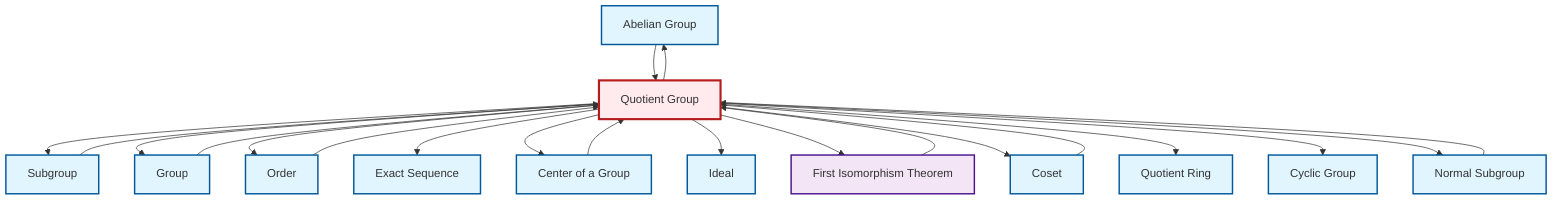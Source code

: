 graph TD
    classDef definition fill:#e1f5fe,stroke:#01579b,stroke-width:2px
    classDef theorem fill:#f3e5f5,stroke:#4a148c,stroke-width:2px
    classDef axiom fill:#fff3e0,stroke:#e65100,stroke-width:2px
    classDef example fill:#e8f5e9,stroke:#1b5e20,stroke-width:2px
    classDef current fill:#ffebee,stroke:#b71c1c,stroke-width:3px
    def-cyclic-group["Cyclic Group"]:::definition
    def-abelian-group["Abelian Group"]:::definition
    def-group["Group"]:::definition
    def-ideal["Ideal"]:::definition
    def-normal-subgroup["Normal Subgroup"]:::definition
    def-center-of-group["Center of a Group"]:::definition
    thm-first-isomorphism["First Isomorphism Theorem"]:::theorem
    def-coset["Coset"]:::definition
    def-quotient-ring["Quotient Ring"]:::definition
    def-order["Order"]:::definition
    def-quotient-group["Quotient Group"]:::definition
    def-exact-sequence["Exact Sequence"]:::definition
    def-subgroup["Subgroup"]:::definition
    def-quotient-group --> def-subgroup
    def-center-of-group --> def-quotient-group
    def-quotient-group --> def-group
    def-coset --> def-quotient-group
    def-group --> def-quotient-group
    def-quotient-group --> def-order
    def-quotient-group --> def-exact-sequence
    def-quotient-group --> def-center-of-group
    def-normal-subgroup --> def-quotient-group
    def-quotient-group --> def-ideal
    def-quotient-group --> thm-first-isomorphism
    thm-first-isomorphism --> def-quotient-group
    def-quotient-group --> def-abelian-group
    def-quotient-group --> def-coset
    def-order --> def-quotient-group
    def-quotient-group --> def-quotient-ring
    def-quotient-group --> def-cyclic-group
    def-quotient-group --> def-normal-subgroup
    def-abelian-group --> def-quotient-group
    def-subgroup --> def-quotient-group
    class def-quotient-group current